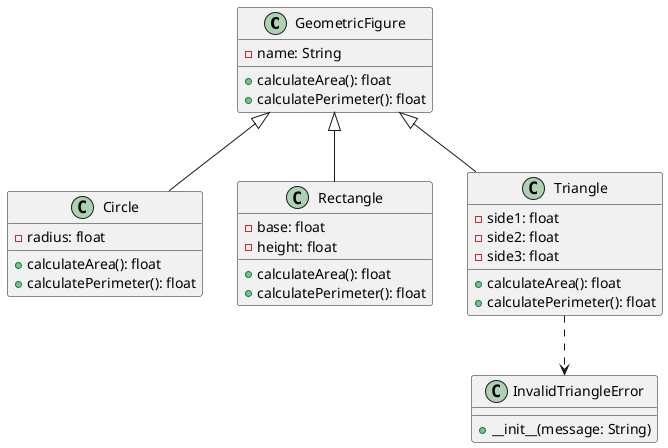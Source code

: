 @startuml pipi
class GeometricFigure {
  - name: String
  + calculateArea(): float
  + calculatePerimeter(): float
}

class Circle {
  - radius: float
  + calculateArea(): float
  + calculatePerimeter(): float
}

class Rectangle {
  - base: float
  - height: float
  + calculateArea(): float
  + calculatePerimeter(): float
}

class Triangle {
  - side1: float
  - side2: float
  - side3: float
  + calculateArea(): float
  + calculatePerimeter(): float
}

class InvalidTriangleError {
  + __init__(message: String)
}

GeometricFigure <|-- Circle
GeometricFigure <|-- Rectangle
GeometricFigure <|-- Triangle
Triangle ..> InvalidTriangleError 
@enduml